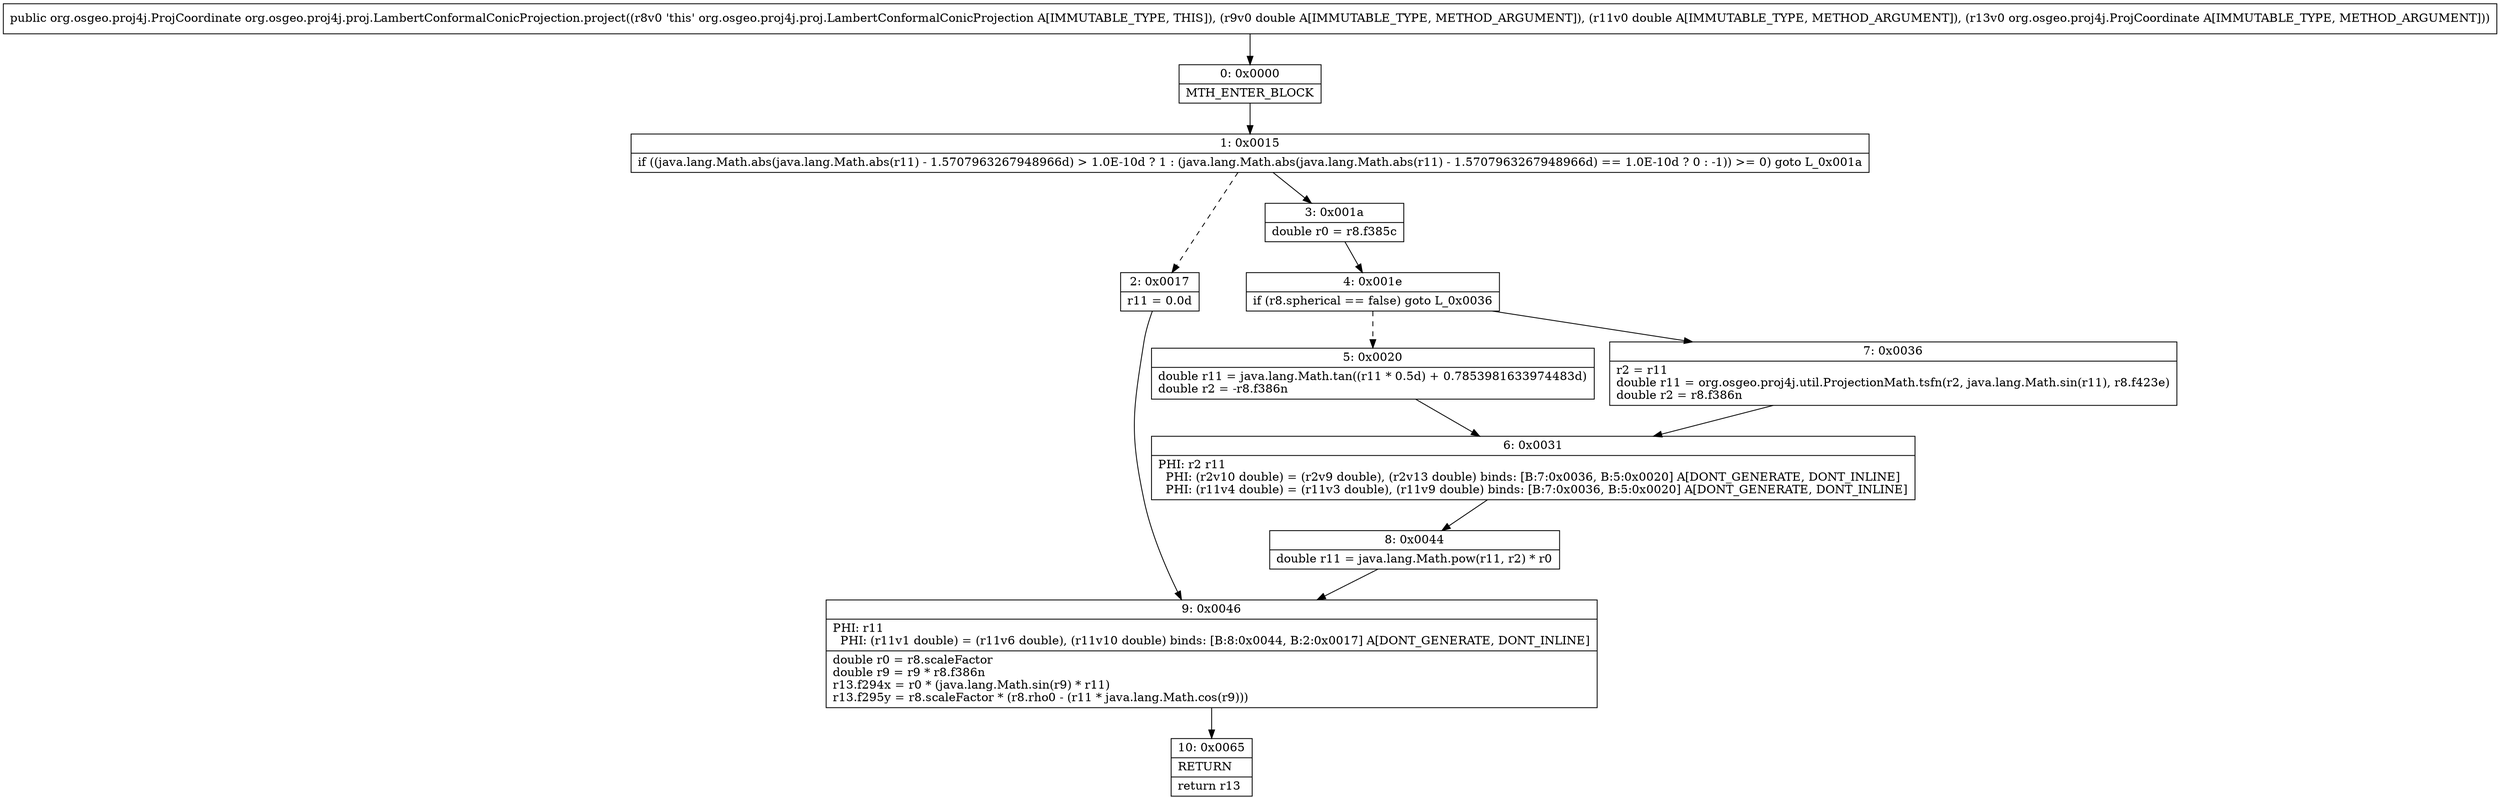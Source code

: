 digraph "CFG fororg.osgeo.proj4j.proj.LambertConformalConicProjection.project(DDLorg\/osgeo\/proj4j\/ProjCoordinate;)Lorg\/osgeo\/proj4j\/ProjCoordinate;" {
Node_0 [shape=record,label="{0\:\ 0x0000|MTH_ENTER_BLOCK\l}"];
Node_1 [shape=record,label="{1\:\ 0x0015|if ((java.lang.Math.abs(java.lang.Math.abs(r11) \- 1.5707963267948966d) \> 1.0E\-10d ? 1 : (java.lang.Math.abs(java.lang.Math.abs(r11) \- 1.5707963267948966d) == 1.0E\-10d ? 0 : \-1)) \>= 0) goto L_0x001a\l}"];
Node_2 [shape=record,label="{2\:\ 0x0017|r11 = 0.0d\l}"];
Node_3 [shape=record,label="{3\:\ 0x001a|double r0 = r8.f385c\l}"];
Node_4 [shape=record,label="{4\:\ 0x001e|if (r8.spherical == false) goto L_0x0036\l}"];
Node_5 [shape=record,label="{5\:\ 0x0020|double r11 = java.lang.Math.tan((r11 * 0.5d) + 0.7853981633974483d)\ldouble r2 = \-r8.f386n\l}"];
Node_6 [shape=record,label="{6\:\ 0x0031|PHI: r2 r11 \l  PHI: (r2v10 double) = (r2v9 double), (r2v13 double) binds: [B:7:0x0036, B:5:0x0020] A[DONT_GENERATE, DONT_INLINE]\l  PHI: (r11v4 double) = (r11v3 double), (r11v9 double) binds: [B:7:0x0036, B:5:0x0020] A[DONT_GENERATE, DONT_INLINE]\l}"];
Node_7 [shape=record,label="{7\:\ 0x0036|r2 = r11\ldouble r11 = org.osgeo.proj4j.util.ProjectionMath.tsfn(r2, java.lang.Math.sin(r11), r8.f423e)\ldouble r2 = r8.f386n\l}"];
Node_8 [shape=record,label="{8\:\ 0x0044|double r11 = java.lang.Math.pow(r11, r2) * r0\l}"];
Node_9 [shape=record,label="{9\:\ 0x0046|PHI: r11 \l  PHI: (r11v1 double) = (r11v6 double), (r11v10 double) binds: [B:8:0x0044, B:2:0x0017] A[DONT_GENERATE, DONT_INLINE]\l|double r0 = r8.scaleFactor\ldouble r9 = r9 * r8.f386n\lr13.f294x = r0 * (java.lang.Math.sin(r9) * r11)\lr13.f295y = r8.scaleFactor * (r8.rho0 \- (r11 * java.lang.Math.cos(r9)))\l}"];
Node_10 [shape=record,label="{10\:\ 0x0065|RETURN\l|return r13\l}"];
MethodNode[shape=record,label="{public org.osgeo.proj4j.ProjCoordinate org.osgeo.proj4j.proj.LambertConformalConicProjection.project((r8v0 'this' org.osgeo.proj4j.proj.LambertConformalConicProjection A[IMMUTABLE_TYPE, THIS]), (r9v0 double A[IMMUTABLE_TYPE, METHOD_ARGUMENT]), (r11v0 double A[IMMUTABLE_TYPE, METHOD_ARGUMENT]), (r13v0 org.osgeo.proj4j.ProjCoordinate A[IMMUTABLE_TYPE, METHOD_ARGUMENT])) }"];
MethodNode -> Node_0;
Node_0 -> Node_1;
Node_1 -> Node_2[style=dashed];
Node_1 -> Node_3;
Node_2 -> Node_9;
Node_3 -> Node_4;
Node_4 -> Node_5[style=dashed];
Node_4 -> Node_7;
Node_5 -> Node_6;
Node_6 -> Node_8;
Node_7 -> Node_6;
Node_8 -> Node_9;
Node_9 -> Node_10;
}


